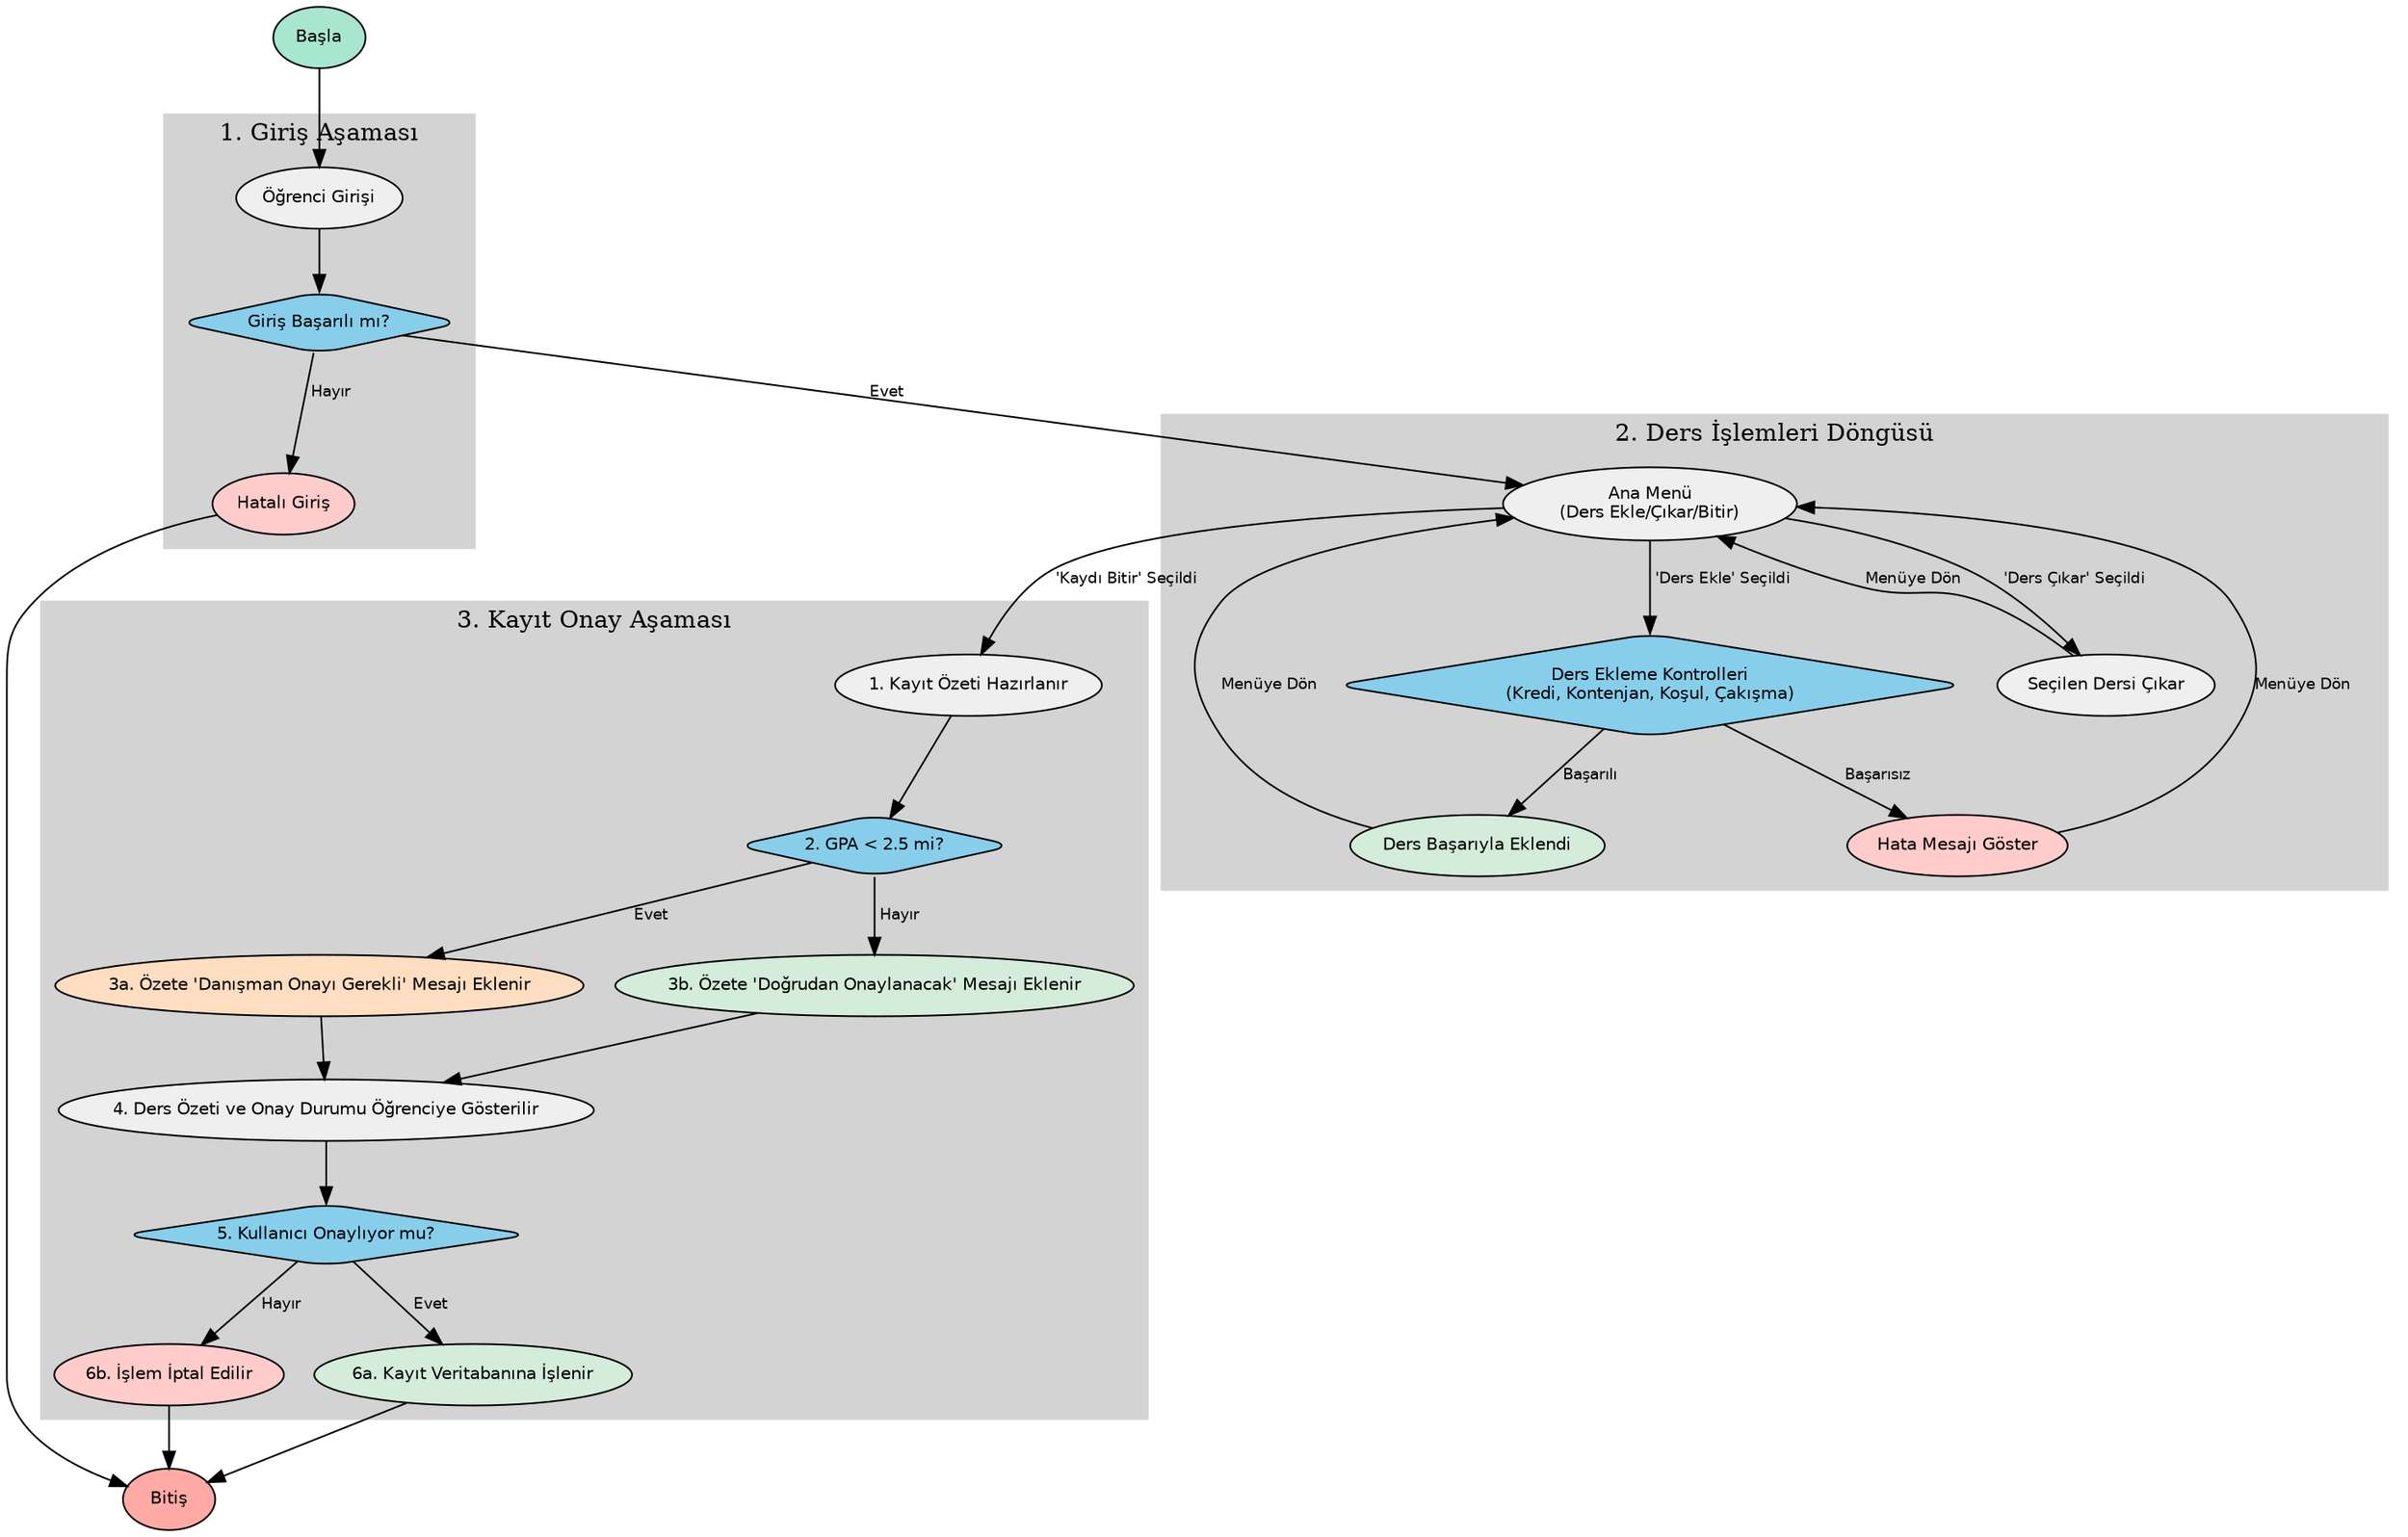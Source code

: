 digraph BirlesikDersKayitSistemi {
    // Grafik ayarları
    rankdir=TB;
    node [fontname="Helvetica", fontsize=10, style="rounded,filled", fillcolor="#EFEFEF"];
    edge [fontname="Helvetica", fontsize=9];

    // --- Başlangıç ve Bitiş ---
    start_node [label="Başla", shape=ellipse, style=filled, fillcolor="#A8E6CF"];
    end_node [label="Bitiş", shape=ellipse, style=filled, fillcolor="#FFAAA5"];

    // --- 1. Giriş Aşaması ---
    subgraph cluster_01_Giris {
        label = "1. Giriş Aşaması";
        style=filled;
        color=lightgrey;
        node [style="rounded,filled"];

        giris [label="Öğrenci Girişi"];
        giris_kontrol [shape=diamond, fillcolor="#87CEEB", label="Giriş Başarılı mı?"];
        hatali_giris [label="Hatalı Giriş", fillcolor="#FFCCCB"];
    }

    // --- 2. Ders İşlemleri Döngüsü ---
    subgraph cluster_02_Islemler {
        label = "2. Ders İşlemleri Döngüsü";
        style=filled;
        color=lightgrey;
        node [style="rounded,filled"];

        ana_menu [label="Ana Menü\n(Ders Ekle/Çıkar/Bitir)"];
        ders_ekleme_kontrol [shape=diamond, fillcolor="#87CEEB", label="Ders Ekleme Kontrolleri\n(Kredi, Kontenjan, Koşul, Çakışma)"];
        ders_eklendi [label="Ders Başarıyla Eklendi", fillcolor="#D4EDDA"];
        hata_goster [label="Hata Mesajı Göster", fillcolor="#FFCCCB"];
        ders_cikar [label="Seçilen Dersi Çıkar"];
    }
    
    // --- 3. Kayıt Onay Aşaması (Detaylı ve Anlaşılır Versiyon) ---
    subgraph cluster_03_Onay {
        label = "3. Kayıt Onay Aşaması";
        style=filled;
        color=lightgrey;
        node [style="rounded,filled"];

        kayit_ozeti_hazirla [label="1. Kayıt Özeti Hazırlanır"];
        danisman_kontrolu [shape=diamond, fillcolor="#87CEEB", label="2. GPA < 2.5 mi?"];
        onay_gerekli_mesaji [label="3a. Özete 'Danışman Onayı Gerekli' Mesajı Eklenir", fillcolor="#FFDDC1"];
        dogrudan_onay_mesaji [label="3b. Özete 'Doğrudan Onaylanacak' Mesajı Eklenir", fillcolor="#D4EDDA"];
        ozeti_goster [label="4. Ders Özeti ve Onay Durumu Öğrenciye Gösterilir"];
        son_kullanici_onayi [shape=diamond, fillcolor="#87CEEB", label="5. Kullanıcı Onaylıyor mu?"];
        kaydi_tamamla [label="6a. Kayıt Veritabanına İşlenir", fillcolor="#D4EDDA"];
        kayit_iptal [label="6b. İşlem İptal Edilir", fillcolor="#FFCCCB"];
    }


    // --- BÖLÜMLER ARASI AKIŞ BAĞLANTILARI ---
    
    // Giriş Akışı
    start_node -> giris;
    giris -> giris_kontrol;
    giris_kontrol -> ana_menu [label=" Evet "];
    giris_kontrol -> hatali_giris [label=" Hayır "];
    hatali_giris -> end_node;

    // Menü Seçimleri Akışı
    ana_menu -> ders_ekleme_kontrol [label=" 'Ders Ekle' Seçildi"];
    ana_menu -> ders_cikar [label=" 'Ders Çıkar' Seçildi"];
    
    // Ders Ekleme ve Çıkarma Akışı (Döngü)
    ders_ekleme_kontrol -> ders_eklendi [label=" Başarılı "];
    ders_ekleme_kontrol -> hata_goster [label=" Başarısız "];
    ders_eklendi -> ana_menu [label="Menüye Dön"];
    hata_goster -> ana_menu [label="Menüye Dön"];
    ders_cikar -> ana_menu [label="Menüye Dön"];
    
    // Kayıt Tamamlama Akışı (Döngüden Çıkış)
    ana_menu -> kayit_ozeti_hazirla [label=" 'Kaydı Bitir' Seçildi"];
    kayit_ozeti_hazirla -> danisman_kontrolu;
    danisman_kontrolu -> onay_gerekli_mesaji [label=" Evet "];
    danisman_kontrolu -> dogrudan_onay_mesaji [label=" Hayır "];
    onay_gerekli_mesaji -> ozeti_goster;
    dogrudan_onay_mesaji -> ozeti_goster;
    ozeti_goster -> son_kullanici_onayi;
    son_kullanici_onayi -> kaydi_tamamla [label=" Evet "];
    son_kullanici_onayi -> kayit_iptal [label=" Hayır "];
    
    // Bitiş Bağlantıları
    kaydi_tamamla -> end_node;
    kayit_iptal -> end_node;
}
